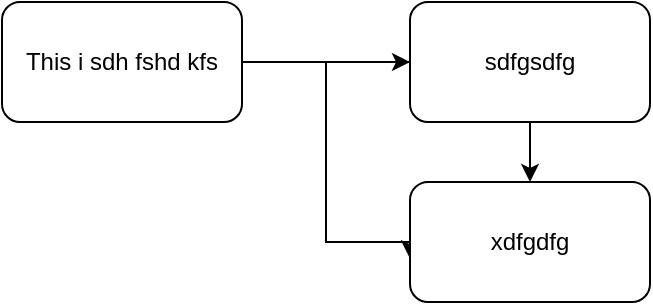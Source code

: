 <mxfile version="20.4.0" type="github">
  <diagram id="27elkRxODpV1YcpeKZNU" name="Page-1">
    <mxGraphModel dx="839" dy="452" grid="1" gridSize="10" guides="1" tooltips="1" connect="1" arrows="1" fold="1" page="1" pageScale="1" pageWidth="827" pageHeight="1169" math="0" shadow="0">
      <root>
        <mxCell id="0" />
        <mxCell id="1" parent="0" />
        <mxCell id="dfOqo-lrsm1BcfWt9DeN-3" value="" style="edgeStyle=orthogonalEdgeStyle;rounded=0;orthogonalLoop=1;jettySize=auto;html=1;" edge="1" parent="1" source="dfOqo-lrsm1BcfWt9DeN-1" target="dfOqo-lrsm1BcfWt9DeN-2">
          <mxGeometry relative="1" as="geometry" />
        </mxCell>
        <mxCell id="dfOqo-lrsm1BcfWt9DeN-5" value="" style="edgeStyle=orthogonalEdgeStyle;rounded=0;orthogonalLoop=1;jettySize=auto;html=1;" edge="1" parent="1" source="dfOqo-lrsm1BcfWt9DeN-1" target="dfOqo-lrsm1BcfWt9DeN-4">
          <mxGeometry relative="1" as="geometry" />
        </mxCell>
        <mxCell id="dfOqo-lrsm1BcfWt9DeN-6" style="edgeStyle=orthogonalEdgeStyle;rounded=0;orthogonalLoop=1;jettySize=auto;html=1;entryX=-0.001;entryY=0.635;entryDx=0;entryDy=0;entryPerimeter=0;" edge="1" parent="1" source="dfOqo-lrsm1BcfWt9DeN-1" target="dfOqo-lrsm1BcfWt9DeN-4">
          <mxGeometry relative="1" as="geometry">
            <Array as="points">
              <mxPoint x="252" y="480" />
              <mxPoint x="252" y="570" />
              <mxPoint x="294" y="570" />
            </Array>
          </mxGeometry>
        </mxCell>
        <mxCell id="dfOqo-lrsm1BcfWt9DeN-1" value="This i sdh fshd kfs" style="rounded=1;whiteSpace=wrap;html=1;" vertex="1" parent="1">
          <mxGeometry x="90" y="450" width="120" height="60" as="geometry" />
        </mxCell>
        <mxCell id="dfOqo-lrsm1BcfWt9DeN-2" value="sdfgsdfg" style="whiteSpace=wrap;html=1;rounded=1;" vertex="1" parent="1">
          <mxGeometry x="294" y="450" width="120" height="60" as="geometry" />
        </mxCell>
        <mxCell id="dfOqo-lrsm1BcfWt9DeN-4" value="xdfgdfg" style="whiteSpace=wrap;html=1;rounded=1;" vertex="1" parent="1">
          <mxGeometry x="294" y="540" width="120" height="60" as="geometry" />
        </mxCell>
      </root>
    </mxGraphModel>
  </diagram>
</mxfile>
